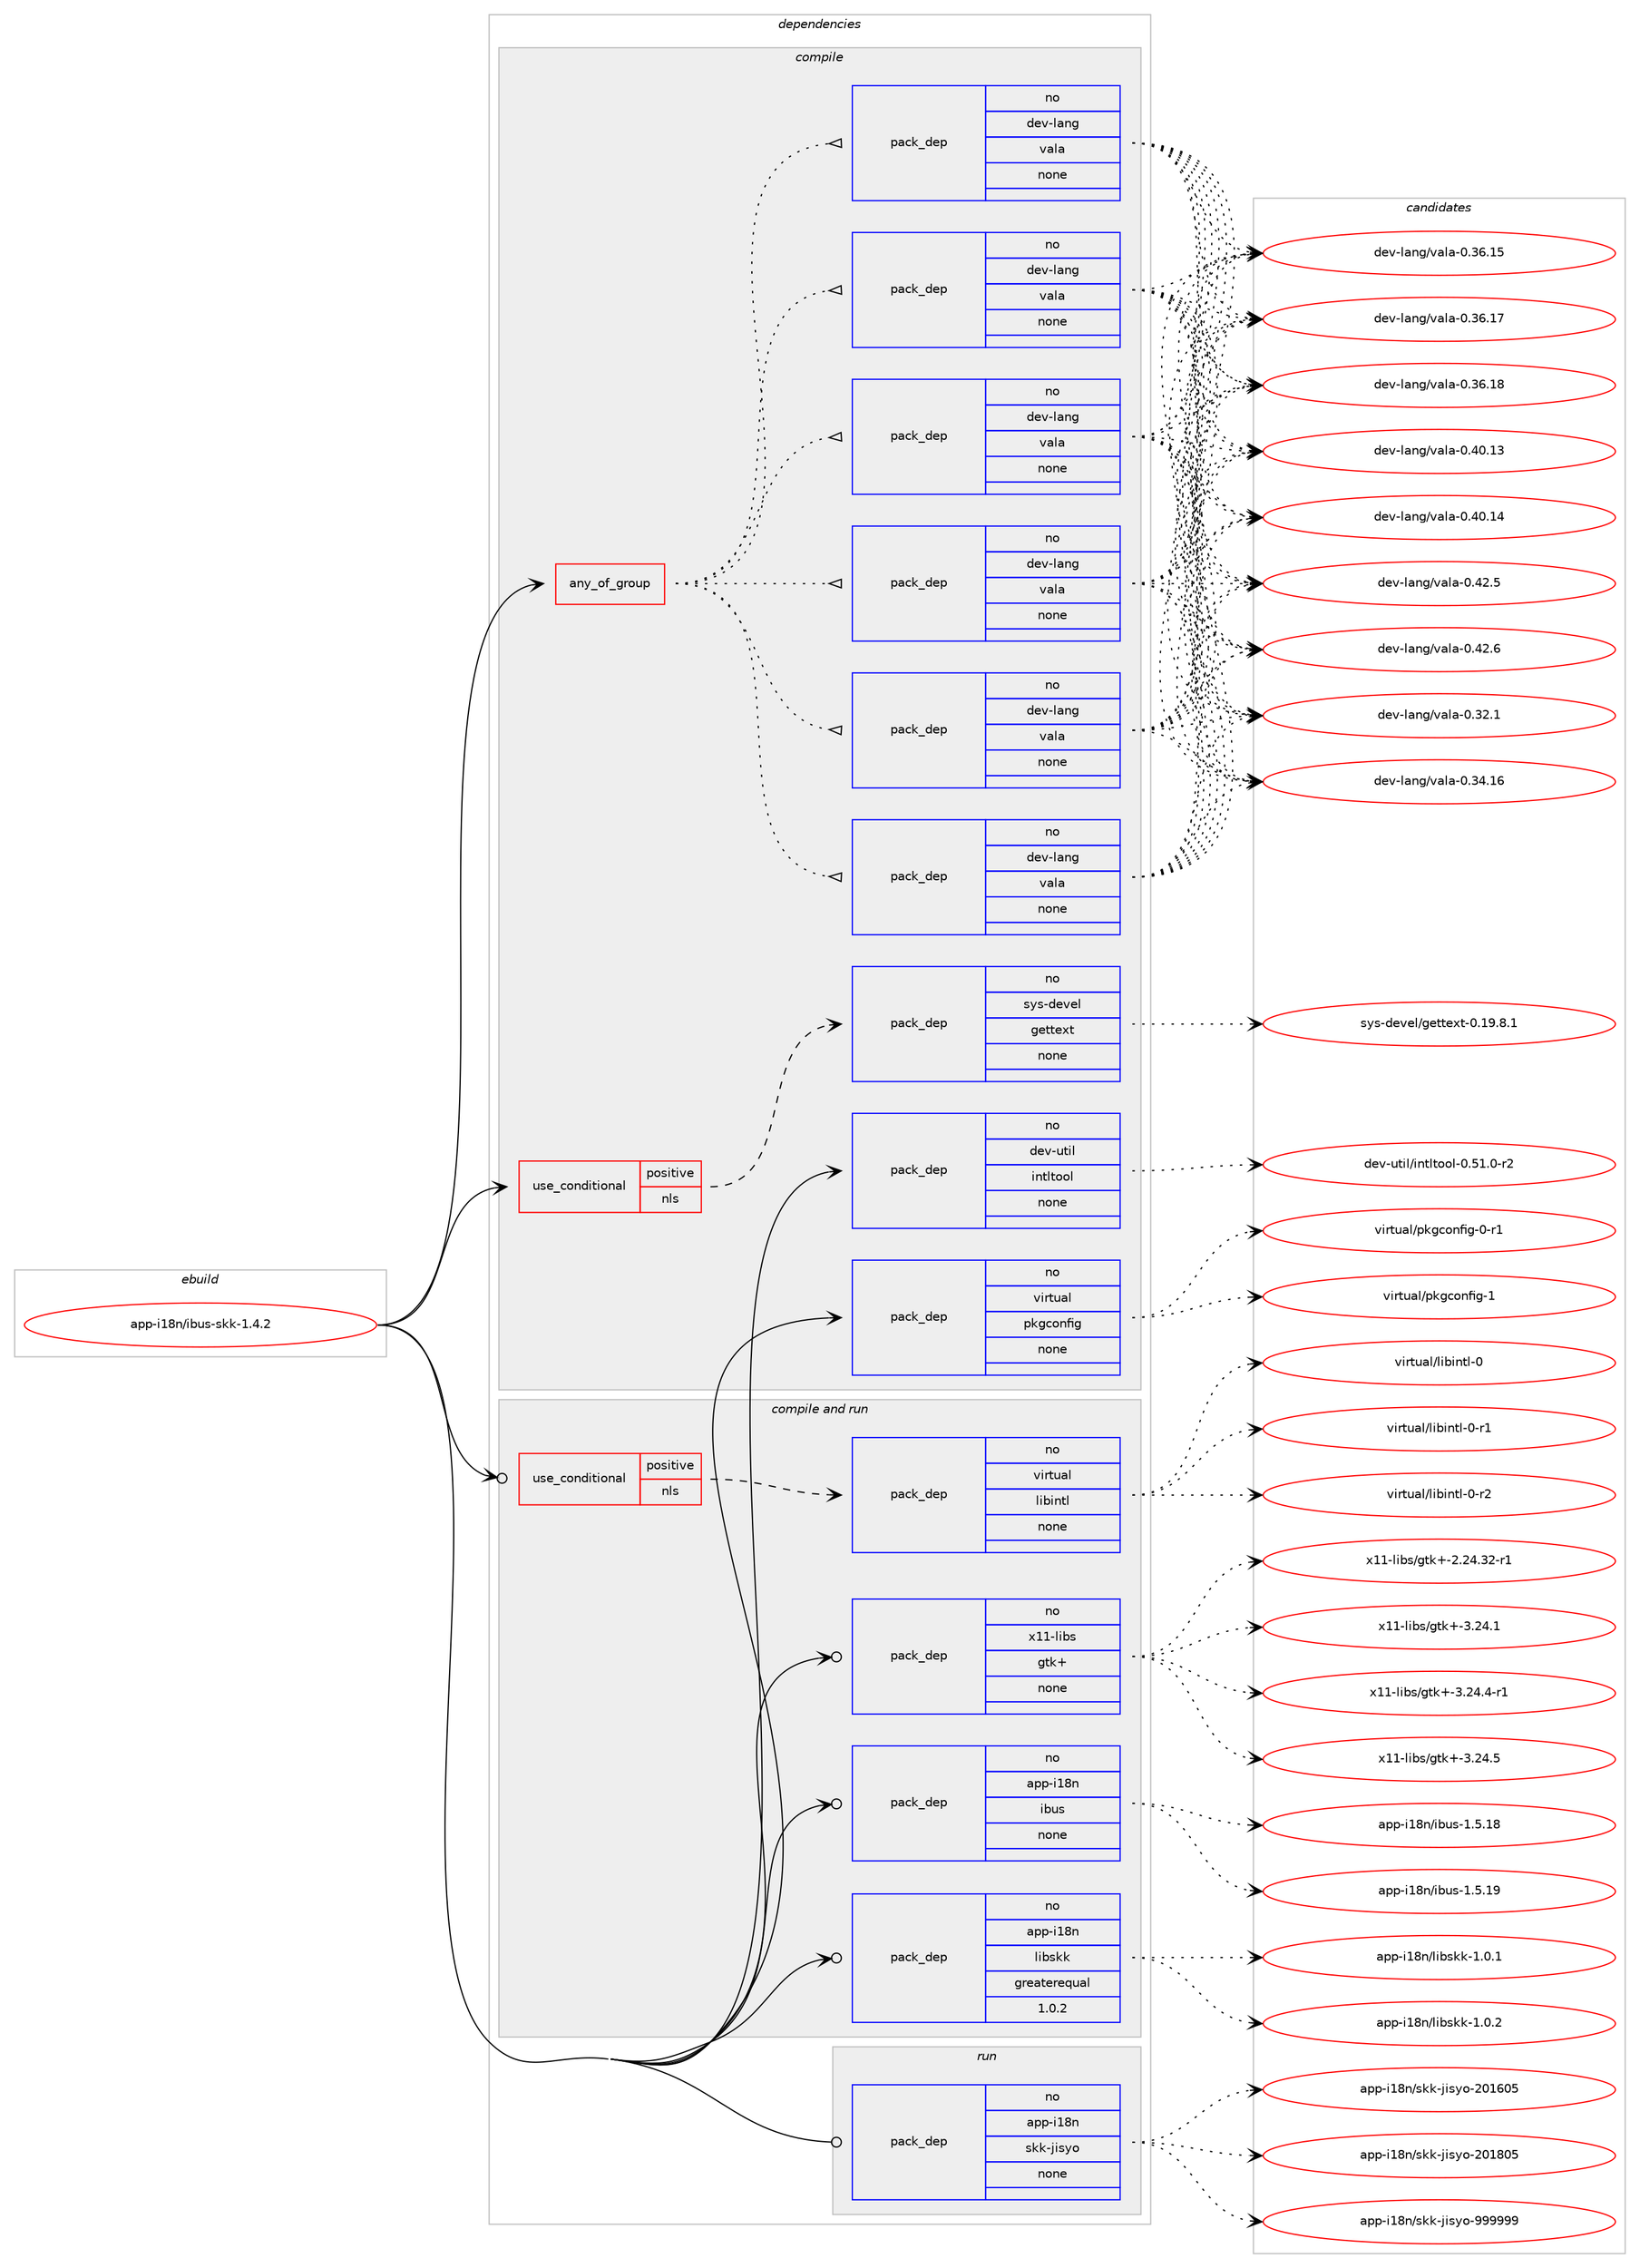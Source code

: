 digraph prolog {

# *************
# Graph options
# *************

newrank=true;
concentrate=true;
compound=true;
graph [rankdir=LR,fontname=Helvetica,fontsize=10,ranksep=1.5];#, ranksep=2.5, nodesep=0.2];
edge  [arrowhead=vee];
node  [fontname=Helvetica,fontsize=10];

# **********
# The ebuild
# **********

subgraph cluster_leftcol {
color=gray;
rank=same;
label=<<i>ebuild</i>>;
id [label="app-i18n/ibus-skk-1.4.2", color=red, width=4, href="../app-i18n/ibus-skk-1.4.2.svg"];
}

# ****************
# The dependencies
# ****************

subgraph cluster_midcol {
color=gray;
label=<<i>dependencies</i>>;
subgraph cluster_compile {
fillcolor="#eeeeee";
style=filled;
label=<<i>compile</i>>;
subgraph any19572 {
dependency1295229 [label=<<TABLE BORDER="0" CELLBORDER="1" CELLSPACING="0" CELLPADDING="4"><TR><TD CELLPADDING="10">any_of_group</TD></TR></TABLE>>, shape=none, color=red];subgraph pack922480 {
dependency1295230 [label=<<TABLE BORDER="0" CELLBORDER="1" CELLSPACING="0" CELLPADDING="4" WIDTH="220"><TR><TD ROWSPAN="6" CELLPADDING="30">pack_dep</TD></TR><TR><TD WIDTH="110">no</TD></TR><TR><TD>dev-lang</TD></TR><TR><TD>vala</TD></TR><TR><TD>none</TD></TR><TR><TD></TD></TR></TABLE>>, shape=none, color=blue];
}
dependency1295229:e -> dependency1295230:w [weight=20,style="dotted",arrowhead="oinv"];
subgraph pack922481 {
dependency1295231 [label=<<TABLE BORDER="0" CELLBORDER="1" CELLSPACING="0" CELLPADDING="4" WIDTH="220"><TR><TD ROWSPAN="6" CELLPADDING="30">pack_dep</TD></TR><TR><TD WIDTH="110">no</TD></TR><TR><TD>dev-lang</TD></TR><TR><TD>vala</TD></TR><TR><TD>none</TD></TR><TR><TD></TD></TR></TABLE>>, shape=none, color=blue];
}
dependency1295229:e -> dependency1295231:w [weight=20,style="dotted",arrowhead="oinv"];
subgraph pack922482 {
dependency1295232 [label=<<TABLE BORDER="0" CELLBORDER="1" CELLSPACING="0" CELLPADDING="4" WIDTH="220"><TR><TD ROWSPAN="6" CELLPADDING="30">pack_dep</TD></TR><TR><TD WIDTH="110">no</TD></TR><TR><TD>dev-lang</TD></TR><TR><TD>vala</TD></TR><TR><TD>none</TD></TR><TR><TD></TD></TR></TABLE>>, shape=none, color=blue];
}
dependency1295229:e -> dependency1295232:w [weight=20,style="dotted",arrowhead="oinv"];
subgraph pack922483 {
dependency1295233 [label=<<TABLE BORDER="0" CELLBORDER="1" CELLSPACING="0" CELLPADDING="4" WIDTH="220"><TR><TD ROWSPAN="6" CELLPADDING="30">pack_dep</TD></TR><TR><TD WIDTH="110">no</TD></TR><TR><TD>dev-lang</TD></TR><TR><TD>vala</TD></TR><TR><TD>none</TD></TR><TR><TD></TD></TR></TABLE>>, shape=none, color=blue];
}
dependency1295229:e -> dependency1295233:w [weight=20,style="dotted",arrowhead="oinv"];
subgraph pack922484 {
dependency1295234 [label=<<TABLE BORDER="0" CELLBORDER="1" CELLSPACING="0" CELLPADDING="4" WIDTH="220"><TR><TD ROWSPAN="6" CELLPADDING="30">pack_dep</TD></TR><TR><TD WIDTH="110">no</TD></TR><TR><TD>dev-lang</TD></TR><TR><TD>vala</TD></TR><TR><TD>none</TD></TR><TR><TD></TD></TR></TABLE>>, shape=none, color=blue];
}
dependency1295229:e -> dependency1295234:w [weight=20,style="dotted",arrowhead="oinv"];
subgraph pack922485 {
dependency1295235 [label=<<TABLE BORDER="0" CELLBORDER="1" CELLSPACING="0" CELLPADDING="4" WIDTH="220"><TR><TD ROWSPAN="6" CELLPADDING="30">pack_dep</TD></TR><TR><TD WIDTH="110">no</TD></TR><TR><TD>dev-lang</TD></TR><TR><TD>vala</TD></TR><TR><TD>none</TD></TR><TR><TD></TD></TR></TABLE>>, shape=none, color=blue];
}
dependency1295229:e -> dependency1295235:w [weight=20,style="dotted",arrowhead="oinv"];
}
id:e -> dependency1295229:w [weight=20,style="solid",arrowhead="vee"];
subgraph cond352639 {
dependency1295236 [label=<<TABLE BORDER="0" CELLBORDER="1" CELLSPACING="0" CELLPADDING="4"><TR><TD ROWSPAN="3" CELLPADDING="10">use_conditional</TD></TR><TR><TD>positive</TD></TR><TR><TD>nls</TD></TR></TABLE>>, shape=none, color=red];
subgraph pack922486 {
dependency1295237 [label=<<TABLE BORDER="0" CELLBORDER="1" CELLSPACING="0" CELLPADDING="4" WIDTH="220"><TR><TD ROWSPAN="6" CELLPADDING="30">pack_dep</TD></TR><TR><TD WIDTH="110">no</TD></TR><TR><TD>sys-devel</TD></TR><TR><TD>gettext</TD></TR><TR><TD>none</TD></TR><TR><TD></TD></TR></TABLE>>, shape=none, color=blue];
}
dependency1295236:e -> dependency1295237:w [weight=20,style="dashed",arrowhead="vee"];
}
id:e -> dependency1295236:w [weight=20,style="solid",arrowhead="vee"];
subgraph pack922487 {
dependency1295238 [label=<<TABLE BORDER="0" CELLBORDER="1" CELLSPACING="0" CELLPADDING="4" WIDTH="220"><TR><TD ROWSPAN="6" CELLPADDING="30">pack_dep</TD></TR><TR><TD WIDTH="110">no</TD></TR><TR><TD>dev-util</TD></TR><TR><TD>intltool</TD></TR><TR><TD>none</TD></TR><TR><TD></TD></TR></TABLE>>, shape=none, color=blue];
}
id:e -> dependency1295238:w [weight=20,style="solid",arrowhead="vee"];
subgraph pack922488 {
dependency1295239 [label=<<TABLE BORDER="0" CELLBORDER="1" CELLSPACING="0" CELLPADDING="4" WIDTH="220"><TR><TD ROWSPAN="6" CELLPADDING="30">pack_dep</TD></TR><TR><TD WIDTH="110">no</TD></TR><TR><TD>virtual</TD></TR><TR><TD>pkgconfig</TD></TR><TR><TD>none</TD></TR><TR><TD></TD></TR></TABLE>>, shape=none, color=blue];
}
id:e -> dependency1295239:w [weight=20,style="solid",arrowhead="vee"];
}
subgraph cluster_compileandrun {
fillcolor="#eeeeee";
style=filled;
label=<<i>compile and run</i>>;
subgraph cond352640 {
dependency1295240 [label=<<TABLE BORDER="0" CELLBORDER="1" CELLSPACING="0" CELLPADDING="4"><TR><TD ROWSPAN="3" CELLPADDING="10">use_conditional</TD></TR><TR><TD>positive</TD></TR><TR><TD>nls</TD></TR></TABLE>>, shape=none, color=red];
subgraph pack922489 {
dependency1295241 [label=<<TABLE BORDER="0" CELLBORDER="1" CELLSPACING="0" CELLPADDING="4" WIDTH="220"><TR><TD ROWSPAN="6" CELLPADDING="30">pack_dep</TD></TR><TR><TD WIDTH="110">no</TD></TR><TR><TD>virtual</TD></TR><TR><TD>libintl</TD></TR><TR><TD>none</TD></TR><TR><TD></TD></TR></TABLE>>, shape=none, color=blue];
}
dependency1295240:e -> dependency1295241:w [weight=20,style="dashed",arrowhead="vee"];
}
id:e -> dependency1295240:w [weight=20,style="solid",arrowhead="odotvee"];
subgraph pack922490 {
dependency1295242 [label=<<TABLE BORDER="0" CELLBORDER="1" CELLSPACING="0" CELLPADDING="4" WIDTH="220"><TR><TD ROWSPAN="6" CELLPADDING="30">pack_dep</TD></TR><TR><TD WIDTH="110">no</TD></TR><TR><TD>app-i18n</TD></TR><TR><TD>ibus</TD></TR><TR><TD>none</TD></TR><TR><TD></TD></TR></TABLE>>, shape=none, color=blue];
}
id:e -> dependency1295242:w [weight=20,style="solid",arrowhead="odotvee"];
subgraph pack922491 {
dependency1295243 [label=<<TABLE BORDER="0" CELLBORDER="1" CELLSPACING="0" CELLPADDING="4" WIDTH="220"><TR><TD ROWSPAN="6" CELLPADDING="30">pack_dep</TD></TR><TR><TD WIDTH="110">no</TD></TR><TR><TD>app-i18n</TD></TR><TR><TD>libskk</TD></TR><TR><TD>greaterequal</TD></TR><TR><TD>1.0.2</TD></TR></TABLE>>, shape=none, color=blue];
}
id:e -> dependency1295243:w [weight=20,style="solid",arrowhead="odotvee"];
subgraph pack922492 {
dependency1295244 [label=<<TABLE BORDER="0" CELLBORDER="1" CELLSPACING="0" CELLPADDING="4" WIDTH="220"><TR><TD ROWSPAN="6" CELLPADDING="30">pack_dep</TD></TR><TR><TD WIDTH="110">no</TD></TR><TR><TD>x11-libs</TD></TR><TR><TD>gtk+</TD></TR><TR><TD>none</TD></TR><TR><TD></TD></TR></TABLE>>, shape=none, color=blue];
}
id:e -> dependency1295244:w [weight=20,style="solid",arrowhead="odotvee"];
}
subgraph cluster_run {
fillcolor="#eeeeee";
style=filled;
label=<<i>run</i>>;
subgraph pack922493 {
dependency1295245 [label=<<TABLE BORDER="0" CELLBORDER="1" CELLSPACING="0" CELLPADDING="4" WIDTH="220"><TR><TD ROWSPAN="6" CELLPADDING="30">pack_dep</TD></TR><TR><TD WIDTH="110">no</TD></TR><TR><TD>app-i18n</TD></TR><TR><TD>skk-jisyo</TD></TR><TR><TD>none</TD></TR><TR><TD></TD></TR></TABLE>>, shape=none, color=blue];
}
id:e -> dependency1295245:w [weight=20,style="solid",arrowhead="odot"];
}
}

# **************
# The candidates
# **************

subgraph cluster_choices {
rank=same;
color=gray;
label=<<i>candidates</i>>;

subgraph choice922480 {
color=black;
nodesep=1;
choice100101118451089711010347118971089745484651504649 [label="dev-lang/vala-0.32.1", color=red, width=4,href="../dev-lang/vala-0.32.1.svg"];
choice10010111845108971101034711897108974548465152464954 [label="dev-lang/vala-0.34.16", color=red, width=4,href="../dev-lang/vala-0.34.16.svg"];
choice10010111845108971101034711897108974548465154464953 [label="dev-lang/vala-0.36.15", color=red, width=4,href="../dev-lang/vala-0.36.15.svg"];
choice10010111845108971101034711897108974548465154464955 [label="dev-lang/vala-0.36.17", color=red, width=4,href="../dev-lang/vala-0.36.17.svg"];
choice10010111845108971101034711897108974548465154464956 [label="dev-lang/vala-0.36.18", color=red, width=4,href="../dev-lang/vala-0.36.18.svg"];
choice10010111845108971101034711897108974548465248464951 [label="dev-lang/vala-0.40.13", color=red, width=4,href="../dev-lang/vala-0.40.13.svg"];
choice10010111845108971101034711897108974548465248464952 [label="dev-lang/vala-0.40.14", color=red, width=4,href="../dev-lang/vala-0.40.14.svg"];
choice100101118451089711010347118971089745484652504653 [label="dev-lang/vala-0.42.5", color=red, width=4,href="../dev-lang/vala-0.42.5.svg"];
choice100101118451089711010347118971089745484652504654 [label="dev-lang/vala-0.42.6", color=red, width=4,href="../dev-lang/vala-0.42.6.svg"];
dependency1295230:e -> choice100101118451089711010347118971089745484651504649:w [style=dotted,weight="100"];
dependency1295230:e -> choice10010111845108971101034711897108974548465152464954:w [style=dotted,weight="100"];
dependency1295230:e -> choice10010111845108971101034711897108974548465154464953:w [style=dotted,weight="100"];
dependency1295230:e -> choice10010111845108971101034711897108974548465154464955:w [style=dotted,weight="100"];
dependency1295230:e -> choice10010111845108971101034711897108974548465154464956:w [style=dotted,weight="100"];
dependency1295230:e -> choice10010111845108971101034711897108974548465248464951:w [style=dotted,weight="100"];
dependency1295230:e -> choice10010111845108971101034711897108974548465248464952:w [style=dotted,weight="100"];
dependency1295230:e -> choice100101118451089711010347118971089745484652504653:w [style=dotted,weight="100"];
dependency1295230:e -> choice100101118451089711010347118971089745484652504654:w [style=dotted,weight="100"];
}
subgraph choice922481 {
color=black;
nodesep=1;
choice100101118451089711010347118971089745484651504649 [label="dev-lang/vala-0.32.1", color=red, width=4,href="../dev-lang/vala-0.32.1.svg"];
choice10010111845108971101034711897108974548465152464954 [label="dev-lang/vala-0.34.16", color=red, width=4,href="../dev-lang/vala-0.34.16.svg"];
choice10010111845108971101034711897108974548465154464953 [label="dev-lang/vala-0.36.15", color=red, width=4,href="../dev-lang/vala-0.36.15.svg"];
choice10010111845108971101034711897108974548465154464955 [label="dev-lang/vala-0.36.17", color=red, width=4,href="../dev-lang/vala-0.36.17.svg"];
choice10010111845108971101034711897108974548465154464956 [label="dev-lang/vala-0.36.18", color=red, width=4,href="../dev-lang/vala-0.36.18.svg"];
choice10010111845108971101034711897108974548465248464951 [label="dev-lang/vala-0.40.13", color=red, width=4,href="../dev-lang/vala-0.40.13.svg"];
choice10010111845108971101034711897108974548465248464952 [label="dev-lang/vala-0.40.14", color=red, width=4,href="../dev-lang/vala-0.40.14.svg"];
choice100101118451089711010347118971089745484652504653 [label="dev-lang/vala-0.42.5", color=red, width=4,href="../dev-lang/vala-0.42.5.svg"];
choice100101118451089711010347118971089745484652504654 [label="dev-lang/vala-0.42.6", color=red, width=4,href="../dev-lang/vala-0.42.6.svg"];
dependency1295231:e -> choice100101118451089711010347118971089745484651504649:w [style=dotted,weight="100"];
dependency1295231:e -> choice10010111845108971101034711897108974548465152464954:w [style=dotted,weight="100"];
dependency1295231:e -> choice10010111845108971101034711897108974548465154464953:w [style=dotted,weight="100"];
dependency1295231:e -> choice10010111845108971101034711897108974548465154464955:w [style=dotted,weight="100"];
dependency1295231:e -> choice10010111845108971101034711897108974548465154464956:w [style=dotted,weight="100"];
dependency1295231:e -> choice10010111845108971101034711897108974548465248464951:w [style=dotted,weight="100"];
dependency1295231:e -> choice10010111845108971101034711897108974548465248464952:w [style=dotted,weight="100"];
dependency1295231:e -> choice100101118451089711010347118971089745484652504653:w [style=dotted,weight="100"];
dependency1295231:e -> choice100101118451089711010347118971089745484652504654:w [style=dotted,weight="100"];
}
subgraph choice922482 {
color=black;
nodesep=1;
choice100101118451089711010347118971089745484651504649 [label="dev-lang/vala-0.32.1", color=red, width=4,href="../dev-lang/vala-0.32.1.svg"];
choice10010111845108971101034711897108974548465152464954 [label="dev-lang/vala-0.34.16", color=red, width=4,href="../dev-lang/vala-0.34.16.svg"];
choice10010111845108971101034711897108974548465154464953 [label="dev-lang/vala-0.36.15", color=red, width=4,href="../dev-lang/vala-0.36.15.svg"];
choice10010111845108971101034711897108974548465154464955 [label="dev-lang/vala-0.36.17", color=red, width=4,href="../dev-lang/vala-0.36.17.svg"];
choice10010111845108971101034711897108974548465154464956 [label="dev-lang/vala-0.36.18", color=red, width=4,href="../dev-lang/vala-0.36.18.svg"];
choice10010111845108971101034711897108974548465248464951 [label="dev-lang/vala-0.40.13", color=red, width=4,href="../dev-lang/vala-0.40.13.svg"];
choice10010111845108971101034711897108974548465248464952 [label="dev-lang/vala-0.40.14", color=red, width=4,href="../dev-lang/vala-0.40.14.svg"];
choice100101118451089711010347118971089745484652504653 [label="dev-lang/vala-0.42.5", color=red, width=4,href="../dev-lang/vala-0.42.5.svg"];
choice100101118451089711010347118971089745484652504654 [label="dev-lang/vala-0.42.6", color=red, width=4,href="../dev-lang/vala-0.42.6.svg"];
dependency1295232:e -> choice100101118451089711010347118971089745484651504649:w [style=dotted,weight="100"];
dependency1295232:e -> choice10010111845108971101034711897108974548465152464954:w [style=dotted,weight="100"];
dependency1295232:e -> choice10010111845108971101034711897108974548465154464953:w [style=dotted,weight="100"];
dependency1295232:e -> choice10010111845108971101034711897108974548465154464955:w [style=dotted,weight="100"];
dependency1295232:e -> choice10010111845108971101034711897108974548465154464956:w [style=dotted,weight="100"];
dependency1295232:e -> choice10010111845108971101034711897108974548465248464951:w [style=dotted,weight="100"];
dependency1295232:e -> choice10010111845108971101034711897108974548465248464952:w [style=dotted,weight="100"];
dependency1295232:e -> choice100101118451089711010347118971089745484652504653:w [style=dotted,weight="100"];
dependency1295232:e -> choice100101118451089711010347118971089745484652504654:w [style=dotted,weight="100"];
}
subgraph choice922483 {
color=black;
nodesep=1;
choice100101118451089711010347118971089745484651504649 [label="dev-lang/vala-0.32.1", color=red, width=4,href="../dev-lang/vala-0.32.1.svg"];
choice10010111845108971101034711897108974548465152464954 [label="dev-lang/vala-0.34.16", color=red, width=4,href="../dev-lang/vala-0.34.16.svg"];
choice10010111845108971101034711897108974548465154464953 [label="dev-lang/vala-0.36.15", color=red, width=4,href="../dev-lang/vala-0.36.15.svg"];
choice10010111845108971101034711897108974548465154464955 [label="dev-lang/vala-0.36.17", color=red, width=4,href="../dev-lang/vala-0.36.17.svg"];
choice10010111845108971101034711897108974548465154464956 [label="dev-lang/vala-0.36.18", color=red, width=4,href="../dev-lang/vala-0.36.18.svg"];
choice10010111845108971101034711897108974548465248464951 [label="dev-lang/vala-0.40.13", color=red, width=4,href="../dev-lang/vala-0.40.13.svg"];
choice10010111845108971101034711897108974548465248464952 [label="dev-lang/vala-0.40.14", color=red, width=4,href="../dev-lang/vala-0.40.14.svg"];
choice100101118451089711010347118971089745484652504653 [label="dev-lang/vala-0.42.5", color=red, width=4,href="../dev-lang/vala-0.42.5.svg"];
choice100101118451089711010347118971089745484652504654 [label="dev-lang/vala-0.42.6", color=red, width=4,href="../dev-lang/vala-0.42.6.svg"];
dependency1295233:e -> choice100101118451089711010347118971089745484651504649:w [style=dotted,weight="100"];
dependency1295233:e -> choice10010111845108971101034711897108974548465152464954:w [style=dotted,weight="100"];
dependency1295233:e -> choice10010111845108971101034711897108974548465154464953:w [style=dotted,weight="100"];
dependency1295233:e -> choice10010111845108971101034711897108974548465154464955:w [style=dotted,weight="100"];
dependency1295233:e -> choice10010111845108971101034711897108974548465154464956:w [style=dotted,weight="100"];
dependency1295233:e -> choice10010111845108971101034711897108974548465248464951:w [style=dotted,weight="100"];
dependency1295233:e -> choice10010111845108971101034711897108974548465248464952:w [style=dotted,weight="100"];
dependency1295233:e -> choice100101118451089711010347118971089745484652504653:w [style=dotted,weight="100"];
dependency1295233:e -> choice100101118451089711010347118971089745484652504654:w [style=dotted,weight="100"];
}
subgraph choice922484 {
color=black;
nodesep=1;
choice100101118451089711010347118971089745484651504649 [label="dev-lang/vala-0.32.1", color=red, width=4,href="../dev-lang/vala-0.32.1.svg"];
choice10010111845108971101034711897108974548465152464954 [label="dev-lang/vala-0.34.16", color=red, width=4,href="../dev-lang/vala-0.34.16.svg"];
choice10010111845108971101034711897108974548465154464953 [label="dev-lang/vala-0.36.15", color=red, width=4,href="../dev-lang/vala-0.36.15.svg"];
choice10010111845108971101034711897108974548465154464955 [label="dev-lang/vala-0.36.17", color=red, width=4,href="../dev-lang/vala-0.36.17.svg"];
choice10010111845108971101034711897108974548465154464956 [label="dev-lang/vala-0.36.18", color=red, width=4,href="../dev-lang/vala-0.36.18.svg"];
choice10010111845108971101034711897108974548465248464951 [label="dev-lang/vala-0.40.13", color=red, width=4,href="../dev-lang/vala-0.40.13.svg"];
choice10010111845108971101034711897108974548465248464952 [label="dev-lang/vala-0.40.14", color=red, width=4,href="../dev-lang/vala-0.40.14.svg"];
choice100101118451089711010347118971089745484652504653 [label="dev-lang/vala-0.42.5", color=red, width=4,href="../dev-lang/vala-0.42.5.svg"];
choice100101118451089711010347118971089745484652504654 [label="dev-lang/vala-0.42.6", color=red, width=4,href="../dev-lang/vala-0.42.6.svg"];
dependency1295234:e -> choice100101118451089711010347118971089745484651504649:w [style=dotted,weight="100"];
dependency1295234:e -> choice10010111845108971101034711897108974548465152464954:w [style=dotted,weight="100"];
dependency1295234:e -> choice10010111845108971101034711897108974548465154464953:w [style=dotted,weight="100"];
dependency1295234:e -> choice10010111845108971101034711897108974548465154464955:w [style=dotted,weight="100"];
dependency1295234:e -> choice10010111845108971101034711897108974548465154464956:w [style=dotted,weight="100"];
dependency1295234:e -> choice10010111845108971101034711897108974548465248464951:w [style=dotted,weight="100"];
dependency1295234:e -> choice10010111845108971101034711897108974548465248464952:w [style=dotted,weight="100"];
dependency1295234:e -> choice100101118451089711010347118971089745484652504653:w [style=dotted,weight="100"];
dependency1295234:e -> choice100101118451089711010347118971089745484652504654:w [style=dotted,weight="100"];
}
subgraph choice922485 {
color=black;
nodesep=1;
choice100101118451089711010347118971089745484651504649 [label="dev-lang/vala-0.32.1", color=red, width=4,href="../dev-lang/vala-0.32.1.svg"];
choice10010111845108971101034711897108974548465152464954 [label="dev-lang/vala-0.34.16", color=red, width=4,href="../dev-lang/vala-0.34.16.svg"];
choice10010111845108971101034711897108974548465154464953 [label="dev-lang/vala-0.36.15", color=red, width=4,href="../dev-lang/vala-0.36.15.svg"];
choice10010111845108971101034711897108974548465154464955 [label="dev-lang/vala-0.36.17", color=red, width=4,href="../dev-lang/vala-0.36.17.svg"];
choice10010111845108971101034711897108974548465154464956 [label="dev-lang/vala-0.36.18", color=red, width=4,href="../dev-lang/vala-0.36.18.svg"];
choice10010111845108971101034711897108974548465248464951 [label="dev-lang/vala-0.40.13", color=red, width=4,href="../dev-lang/vala-0.40.13.svg"];
choice10010111845108971101034711897108974548465248464952 [label="dev-lang/vala-0.40.14", color=red, width=4,href="../dev-lang/vala-0.40.14.svg"];
choice100101118451089711010347118971089745484652504653 [label="dev-lang/vala-0.42.5", color=red, width=4,href="../dev-lang/vala-0.42.5.svg"];
choice100101118451089711010347118971089745484652504654 [label="dev-lang/vala-0.42.6", color=red, width=4,href="../dev-lang/vala-0.42.6.svg"];
dependency1295235:e -> choice100101118451089711010347118971089745484651504649:w [style=dotted,weight="100"];
dependency1295235:e -> choice10010111845108971101034711897108974548465152464954:w [style=dotted,weight="100"];
dependency1295235:e -> choice10010111845108971101034711897108974548465154464953:w [style=dotted,weight="100"];
dependency1295235:e -> choice10010111845108971101034711897108974548465154464955:w [style=dotted,weight="100"];
dependency1295235:e -> choice10010111845108971101034711897108974548465154464956:w [style=dotted,weight="100"];
dependency1295235:e -> choice10010111845108971101034711897108974548465248464951:w [style=dotted,weight="100"];
dependency1295235:e -> choice10010111845108971101034711897108974548465248464952:w [style=dotted,weight="100"];
dependency1295235:e -> choice100101118451089711010347118971089745484652504653:w [style=dotted,weight="100"];
dependency1295235:e -> choice100101118451089711010347118971089745484652504654:w [style=dotted,weight="100"];
}
subgraph choice922486 {
color=black;
nodesep=1;
choice1151211154510010111810110847103101116116101120116454846495746564649 [label="sys-devel/gettext-0.19.8.1", color=red, width=4,href="../sys-devel/gettext-0.19.8.1.svg"];
dependency1295237:e -> choice1151211154510010111810110847103101116116101120116454846495746564649:w [style=dotted,weight="100"];
}
subgraph choice922487 {
color=black;
nodesep=1;
choice1001011184511711610510847105110116108116111111108454846534946484511450 [label="dev-util/intltool-0.51.0-r2", color=red, width=4,href="../dev-util/intltool-0.51.0-r2.svg"];
dependency1295238:e -> choice1001011184511711610510847105110116108116111111108454846534946484511450:w [style=dotted,weight="100"];
}
subgraph choice922488 {
color=black;
nodesep=1;
choice11810511411611797108471121071039911111010210510345484511449 [label="virtual/pkgconfig-0-r1", color=red, width=4,href="../virtual/pkgconfig-0-r1.svg"];
choice1181051141161179710847112107103991111101021051034549 [label="virtual/pkgconfig-1", color=red, width=4,href="../virtual/pkgconfig-1.svg"];
dependency1295239:e -> choice11810511411611797108471121071039911111010210510345484511449:w [style=dotted,weight="100"];
dependency1295239:e -> choice1181051141161179710847112107103991111101021051034549:w [style=dotted,weight="100"];
}
subgraph choice922489 {
color=black;
nodesep=1;
choice1181051141161179710847108105981051101161084548 [label="virtual/libintl-0", color=red, width=4,href="../virtual/libintl-0.svg"];
choice11810511411611797108471081059810511011610845484511449 [label="virtual/libintl-0-r1", color=red, width=4,href="../virtual/libintl-0-r1.svg"];
choice11810511411611797108471081059810511011610845484511450 [label="virtual/libintl-0-r2", color=red, width=4,href="../virtual/libintl-0-r2.svg"];
dependency1295241:e -> choice1181051141161179710847108105981051101161084548:w [style=dotted,weight="100"];
dependency1295241:e -> choice11810511411611797108471081059810511011610845484511449:w [style=dotted,weight="100"];
dependency1295241:e -> choice11810511411611797108471081059810511011610845484511450:w [style=dotted,weight="100"];
}
subgraph choice922490 {
color=black;
nodesep=1;
choice97112112451054956110471059811711545494653464956 [label="app-i18n/ibus-1.5.18", color=red, width=4,href="../app-i18n/ibus-1.5.18.svg"];
choice97112112451054956110471059811711545494653464957 [label="app-i18n/ibus-1.5.19", color=red, width=4,href="../app-i18n/ibus-1.5.19.svg"];
dependency1295242:e -> choice97112112451054956110471059811711545494653464956:w [style=dotted,weight="100"];
dependency1295242:e -> choice97112112451054956110471059811711545494653464957:w [style=dotted,weight="100"];
}
subgraph choice922491 {
color=black;
nodesep=1;
choice971121124510549561104710810598115107107454946484649 [label="app-i18n/libskk-1.0.1", color=red, width=4,href="../app-i18n/libskk-1.0.1.svg"];
choice971121124510549561104710810598115107107454946484650 [label="app-i18n/libskk-1.0.2", color=red, width=4,href="../app-i18n/libskk-1.0.2.svg"];
dependency1295243:e -> choice971121124510549561104710810598115107107454946484649:w [style=dotted,weight="100"];
dependency1295243:e -> choice971121124510549561104710810598115107107454946484650:w [style=dotted,weight="100"];
}
subgraph choice922492 {
color=black;
nodesep=1;
choice12049494510810598115471031161074345504650524651504511449 [label="x11-libs/gtk+-2.24.32-r1", color=red, width=4,href="../x11-libs/gtk+-2.24.32-r1.svg"];
choice12049494510810598115471031161074345514650524649 [label="x11-libs/gtk+-3.24.1", color=red, width=4,href="../x11-libs/gtk+-3.24.1.svg"];
choice120494945108105981154710311610743455146505246524511449 [label="x11-libs/gtk+-3.24.4-r1", color=red, width=4,href="../x11-libs/gtk+-3.24.4-r1.svg"];
choice12049494510810598115471031161074345514650524653 [label="x11-libs/gtk+-3.24.5", color=red, width=4,href="../x11-libs/gtk+-3.24.5.svg"];
dependency1295244:e -> choice12049494510810598115471031161074345504650524651504511449:w [style=dotted,weight="100"];
dependency1295244:e -> choice12049494510810598115471031161074345514650524649:w [style=dotted,weight="100"];
dependency1295244:e -> choice120494945108105981154710311610743455146505246524511449:w [style=dotted,weight="100"];
dependency1295244:e -> choice12049494510810598115471031161074345514650524653:w [style=dotted,weight="100"];
}
subgraph choice922493 {
color=black;
nodesep=1;
choice97112112451054956110471151071074510610511512111145504849544853 [label="app-i18n/skk-jisyo-201605", color=red, width=4,href="../app-i18n/skk-jisyo-201605.svg"];
choice97112112451054956110471151071074510610511512111145504849564853 [label="app-i18n/skk-jisyo-201805", color=red, width=4,href="../app-i18n/skk-jisyo-201805.svg"];
choice97112112451054956110471151071074510610511512111145575757575757 [label="app-i18n/skk-jisyo-999999", color=red, width=4,href="../app-i18n/skk-jisyo-999999.svg"];
dependency1295245:e -> choice97112112451054956110471151071074510610511512111145504849544853:w [style=dotted,weight="100"];
dependency1295245:e -> choice97112112451054956110471151071074510610511512111145504849564853:w [style=dotted,weight="100"];
dependency1295245:e -> choice97112112451054956110471151071074510610511512111145575757575757:w [style=dotted,weight="100"];
}
}

}
